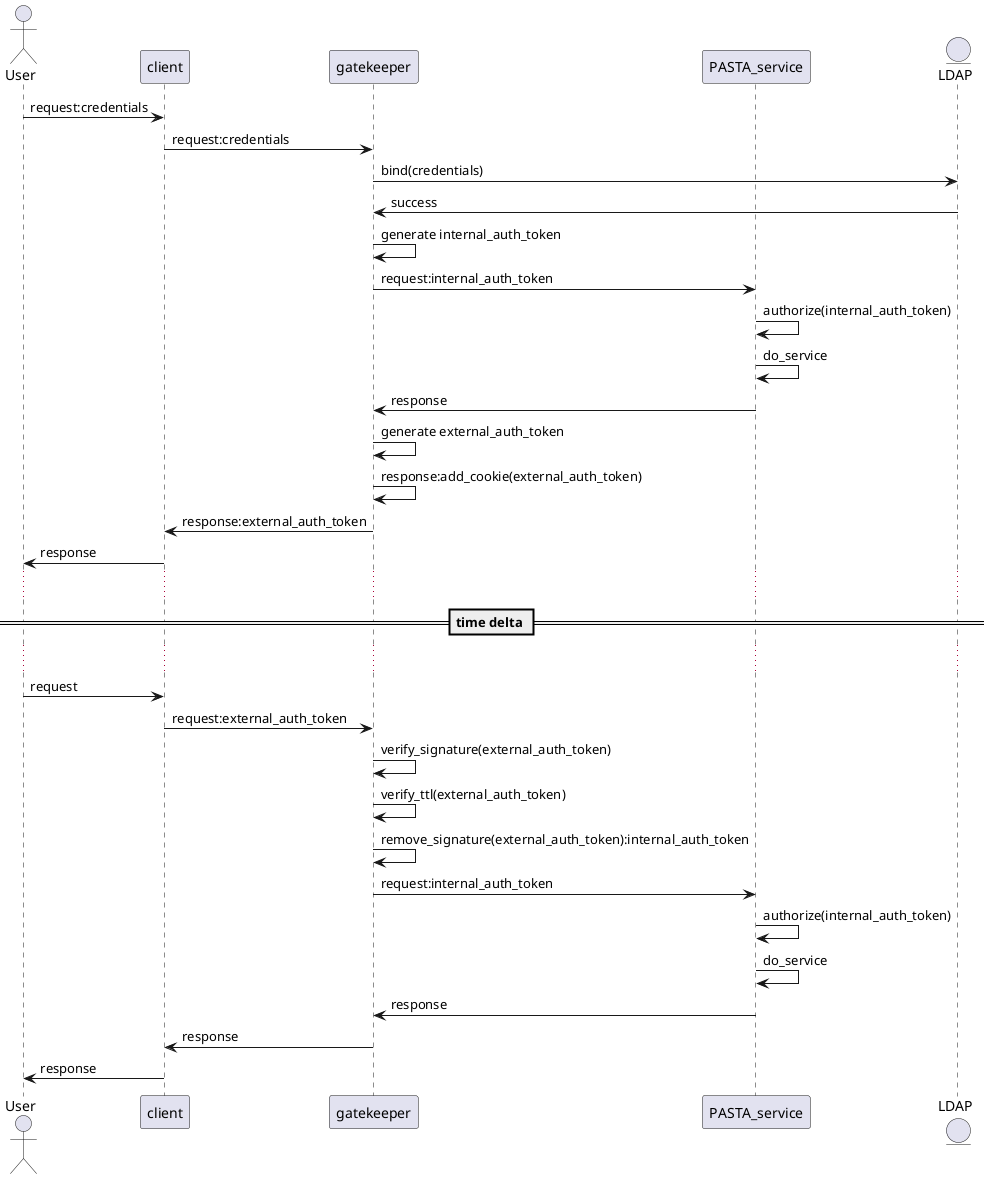 @startuml
actor User
participant client
participant gatekeeper
participant PASTA_service
entity LDAP

User->client: request:credentials
client->gatekeeper: request:credentials
gatekeeper->LDAP: bind(credentials)
LDAP->gatekeeper: success
gatekeeper->gatekeeper: generate internal_auth_token
gatekeeper->PASTA_service: request:internal_auth_token
PASTA_service->PASTA_service: authorize(internal_auth_token)
PASTA_service->PASTA_service: do_service
PASTA_service->gatekeeper: response
gatekeeper->gatekeeper: generate external_auth_token
gatekeeper->gatekeeper: response:add_cookie(external_auth_token)
gatekeeper->client: response:external_auth_token
client->User: response
...
== time delta ==
...
User->client: request
client->gatekeeper: request:external_auth_token
gatekeeper->gatekeeper: verify_signature(external_auth_token)
gatekeeper->gatekeeper: verify_ttl(external_auth_token)
gatekeeper->gatekeeper: remove_signature(external_auth_token):internal_auth_token
gatekeeper->PASTA_service: request:internal_auth_token
PASTA_service->PASTA_service: authorize(internal_auth_token)
PASTA_service->PASTA_service: do_service
PASTA_service->gatekeeper: response
gatekeeper->client: response
client->User: response
@enduml